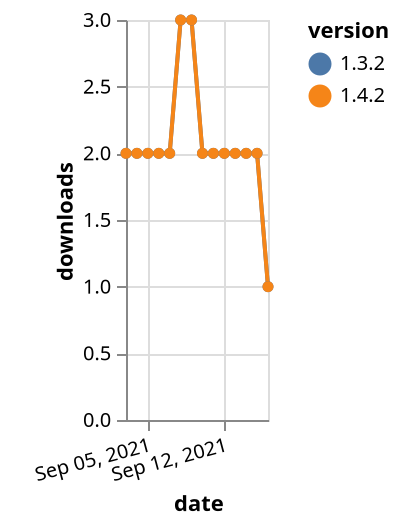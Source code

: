 {"$schema": "https://vega.github.io/schema/vega-lite/v5.json", "description": "A simple bar chart with embedded data.", "data": {"values": [{"date": "2021-09-03", "total": 2873, "delta": 2, "version": "1.3.2"}, {"date": "2021-09-04", "total": 2875, "delta": 2, "version": "1.3.2"}, {"date": "2021-09-05", "total": 2877, "delta": 2, "version": "1.3.2"}, {"date": "2021-09-06", "total": 2879, "delta": 2, "version": "1.3.2"}, {"date": "2021-09-07", "total": 2881, "delta": 2, "version": "1.3.2"}, {"date": "2021-09-08", "total": 2884, "delta": 3, "version": "1.3.2"}, {"date": "2021-09-09", "total": 2887, "delta": 3, "version": "1.3.2"}, {"date": "2021-09-10", "total": 2889, "delta": 2, "version": "1.3.2"}, {"date": "2021-09-11", "total": 2891, "delta": 2, "version": "1.3.2"}, {"date": "2021-09-12", "total": 2893, "delta": 2, "version": "1.3.2"}, {"date": "2021-09-13", "total": 2895, "delta": 2, "version": "1.3.2"}, {"date": "2021-09-14", "total": 2897, "delta": 2, "version": "1.3.2"}, {"date": "2021-09-15", "total": 2899, "delta": 2, "version": "1.3.2"}, {"date": "2021-09-16", "total": 2900, "delta": 1, "version": "1.3.2"}, {"date": "2021-09-03", "total": 5788, "delta": 2, "version": "1.4.2"}, {"date": "2021-09-04", "total": 5790, "delta": 2, "version": "1.4.2"}, {"date": "2021-09-05", "total": 5792, "delta": 2, "version": "1.4.2"}, {"date": "2021-09-06", "total": 5794, "delta": 2, "version": "1.4.2"}, {"date": "2021-09-07", "total": 5796, "delta": 2, "version": "1.4.2"}, {"date": "2021-09-08", "total": 5799, "delta": 3, "version": "1.4.2"}, {"date": "2021-09-09", "total": 5802, "delta": 3, "version": "1.4.2"}, {"date": "2021-09-10", "total": 5804, "delta": 2, "version": "1.4.2"}, {"date": "2021-09-11", "total": 5806, "delta": 2, "version": "1.4.2"}, {"date": "2021-09-12", "total": 5808, "delta": 2, "version": "1.4.2"}, {"date": "2021-09-13", "total": 5810, "delta": 2, "version": "1.4.2"}, {"date": "2021-09-14", "total": 5812, "delta": 2, "version": "1.4.2"}, {"date": "2021-09-15", "total": 5814, "delta": 2, "version": "1.4.2"}, {"date": "2021-09-16", "total": 5815, "delta": 1, "version": "1.4.2"}]}, "width": "container", "mark": {"type": "line", "point": {"filled": true}}, "encoding": {"x": {"field": "date", "type": "temporal", "timeUnit": "yearmonthdate", "title": "date", "axis": {"labelAngle": -15}}, "y": {"field": "delta", "type": "quantitative", "title": "downloads"}, "color": {"field": "version", "type": "nominal"}, "tooltip": {"field": "delta"}}}